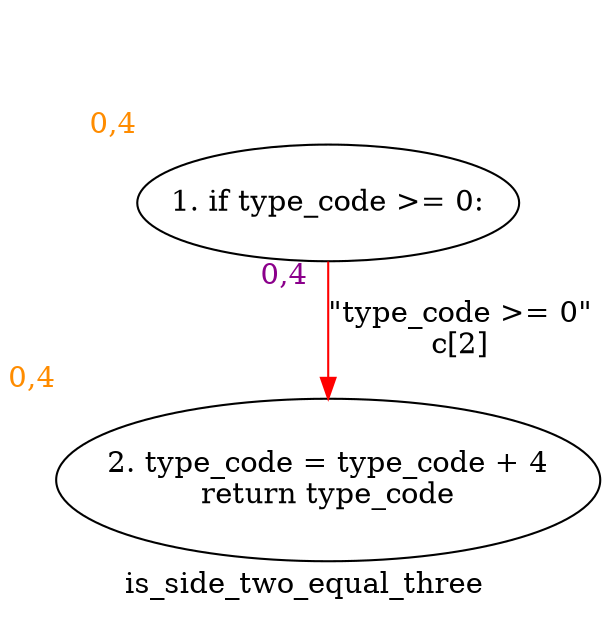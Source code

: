 digraph clusteris_side_two_equal_three {
	graph [bb="0,0,261.55,241",
		label=is_side_two_equal_three,
		lheight=0.22,
		lp="130.78,11.875",
		lwidth=1.93,
		xlabel=<<br></br><br></br><br></br><font color='darkorange'>-1,-1</font>>
	];
	node [label="\N",
		xlabel=<<br></br><br></br><br></br><font color='darkorange'>-1,-1</font>>
	];
	1	[height=0.77585,
		label="1. if type_code >= 0:",
		pos="139.4,197.31",
		width=2.3619,
		xlabel=<<br></br><br></br><br></br><font color='darkorange'>0,4</font>>,
		xlp="45.748,233.12"];
	2	[height=1.0852,
		label="2. type_code = type_code + 4
return type_code",
		pos="139.4,62.817",
		width=3.3931,
		xlabel=<<br></br><br></br><br></br><font color='darkorange'>0,4</font>>,
		xlp="8.625,109.76"];
	1 -> 2	[color=red,
		label="\"type_code >= 0\"\nc[2]",
		label_bgcolor=white,
		lp="190.4,135.63",
		pos="e,139.4,102.22 139.4,169.18 139.4,153.19 139.4,132.47 139.4,113.64",
		xlabel=<<font color='darkmagenta' style='background-color:white;'><br/><br/>     0,4  <br/><br/></font>>,
		xlp="117.65,143.6"];
}

